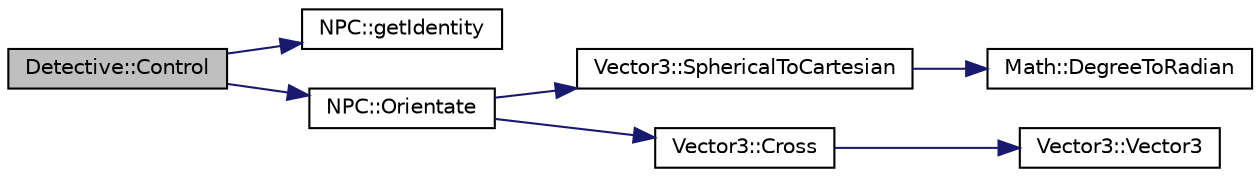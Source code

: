 digraph "Detective::Control"
{
  bgcolor="transparent";
  edge [fontname="Helvetica",fontsize="10",labelfontname="Helvetica",labelfontsize="10"];
  node [fontname="Helvetica",fontsize="10",shape=record];
  rankdir="LR";
  Node1 [label="Detective::Control",height=0.2,width=0.4,color="black", fillcolor="grey75", style="filled", fontcolor="black"];
  Node1 -> Node2 [color="midnightblue",fontsize="10",style="solid",fontname="Helvetica"];
  Node2 [label="NPC::getIdentity",height=0.2,width=0.4,color="black",URL="$classNPC.html#a892f70d177394372ca5d7d47b98bd166"];
  Node1 -> Node3 [color="midnightblue",fontsize="10",style="solid",fontname="Helvetica"];
  Node3 [label="NPC::Orientate",height=0.2,width=0.4,color="black",URL="$classNPC.html#a1dd6753d963d97c35971f223843fa20b",tooltip="Orientation. "];
  Node3 -> Node4 [color="midnightblue",fontsize="10",style="solid",fontname="Helvetica"];
  Node4 [label="Vector3::SphericalToCartesian",height=0.2,width=0.4,color="black",URL="$structVector3.html#ab3b1af4c82ca09bf8ce997c205e3cb10"];
  Node4 -> Node5 [color="midnightblue",fontsize="10",style="solid",fontname="Helvetica"];
  Node5 [label="Math::DegreeToRadian",height=0.2,width=0.4,color="black",URL="$namespaceMath.html#ac04b987cc6c574a059e68cb58f58c09a",tooltip="Converts from degrees to radians. "];
  Node3 -> Node6 [color="midnightblue",fontsize="10",style="solid",fontname="Helvetica"];
  Node6 [label="Vector3::Cross",height=0.2,width=0.4,color="black",URL="$structVector3.html#aa1cdc5357009b47fe585ddd61e263aad",tooltip="Cross product of 2 vectors. "];
  Node6 -> Node7 [color="midnightblue",fontsize="10",style="solid",fontname="Helvetica"];
  Node7 [label="Vector3::Vector3",height=0.2,width=0.4,color="black",URL="$structVector3.html#afa5e0c801fc2c8a820a54ea99302fe08",tooltip="Vector3 default constructor. "];
}
